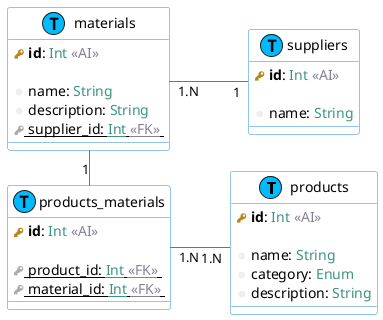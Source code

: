 @startuml
left to right direction
skinparam roundcorner 5
skinparam linetype ortho
skinparam shadowing false
skinparam handwritten false
skinparam class {
    BackgroundColor white
    ArrowColor #2688d4
    BorderColor #2688d4
}

!define type(x) <color:#3a9583>x</color>

!define column(x, t) <color:#efefef><&media-record></color> x: type(t)
!define clone(name) entity name << (C, lightgreen) >>
!define table(name) entity name << (T, #00bbff) >>

!define attribut(x) <color:#858194><< x >></color>
!define ai attribut(AI)
!define fk attribut(FK)

!define primary_key(x) <b><color:#b8861b><&key></color> x</b>
!define primary_key_id primary_key(id): type(Int) ai
!define foreign_key(x, t) <u><color:#aaaaaa><&key></color> x: type(t) fk </u>
!define foreign_key_id(x) foreign_key(x, Int)

!define int(name) column(name, Int)
!define float(name) column(name, Float)
!define string(name) column(name, String)
!define bool(name) column(name, Boolean)
!define datetime(name) column(name, DateTime)
!define date(name) column(name, Date)
!define enum(name) column(name, Enum)



table( products ) {
    primary_key_id

    string( name )
    enum( category )
    string( description )
}

table( suppliers ) {
    primary_key_id

    string( name )
}


table( materials ) {
    primary_key_id

    string( name )
    string( description )
    foreign_key_id( supplier_id )
}

table( products_materials ) {
    primary_key_id

    foreign_key_id( product_id )
    foreign_key_id( material_id )
}



suppliers "1" -up- "1.N" materials
suppliers -right[hidden]- products

products_materials "1" -left- materials
products_materials "1.N" -down- "1.N" products

@enduml